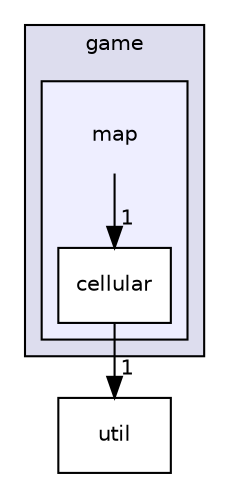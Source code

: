 digraph "src/game/map" {
  compound=true
  node [ fontsize="10", fontname="Helvetica"];
  edge [ labelfontsize="10", labelfontname="Helvetica"];
  subgraph clusterdir_1699be727a800b1d059c6f7f2b91d2ee {
    graph [ bgcolor="#ddddee", pencolor="black", label="game" fontname="Helvetica", fontsize="10", URL="dir_1699be727a800b1d059c6f7f2b91d2ee.html"]
  subgraph clusterdir_982fd39ee1731a8b580daaa875541184 {
    graph [ bgcolor="#eeeeff", pencolor="black", label="" URL="dir_982fd39ee1731a8b580daaa875541184.html"];
    dir_982fd39ee1731a8b580daaa875541184 [shape=plaintext label="map"];
    dir_83ffee900fdf5683175689ab2eee10c3 [shape=box label="cellular" color="black" fillcolor="white" style="filled" URL="dir_83ffee900fdf5683175689ab2eee10c3.html"];
  }
  }
  dir_b7878ad5ecbf2506f4125b9d34c97e45 [shape=box label="util" URL="dir_b7878ad5ecbf2506f4125b9d34c97e45.html"];
  dir_982fd39ee1731a8b580daaa875541184->dir_83ffee900fdf5683175689ab2eee10c3 [headlabel="1", labeldistance=1.5 headhref="dir_000008_000009.html"];
  dir_83ffee900fdf5683175689ab2eee10c3->dir_b7878ad5ecbf2506f4125b9d34c97e45 [headlabel="1", labeldistance=1.5 headhref="dir_000009_000017.html"];
}
